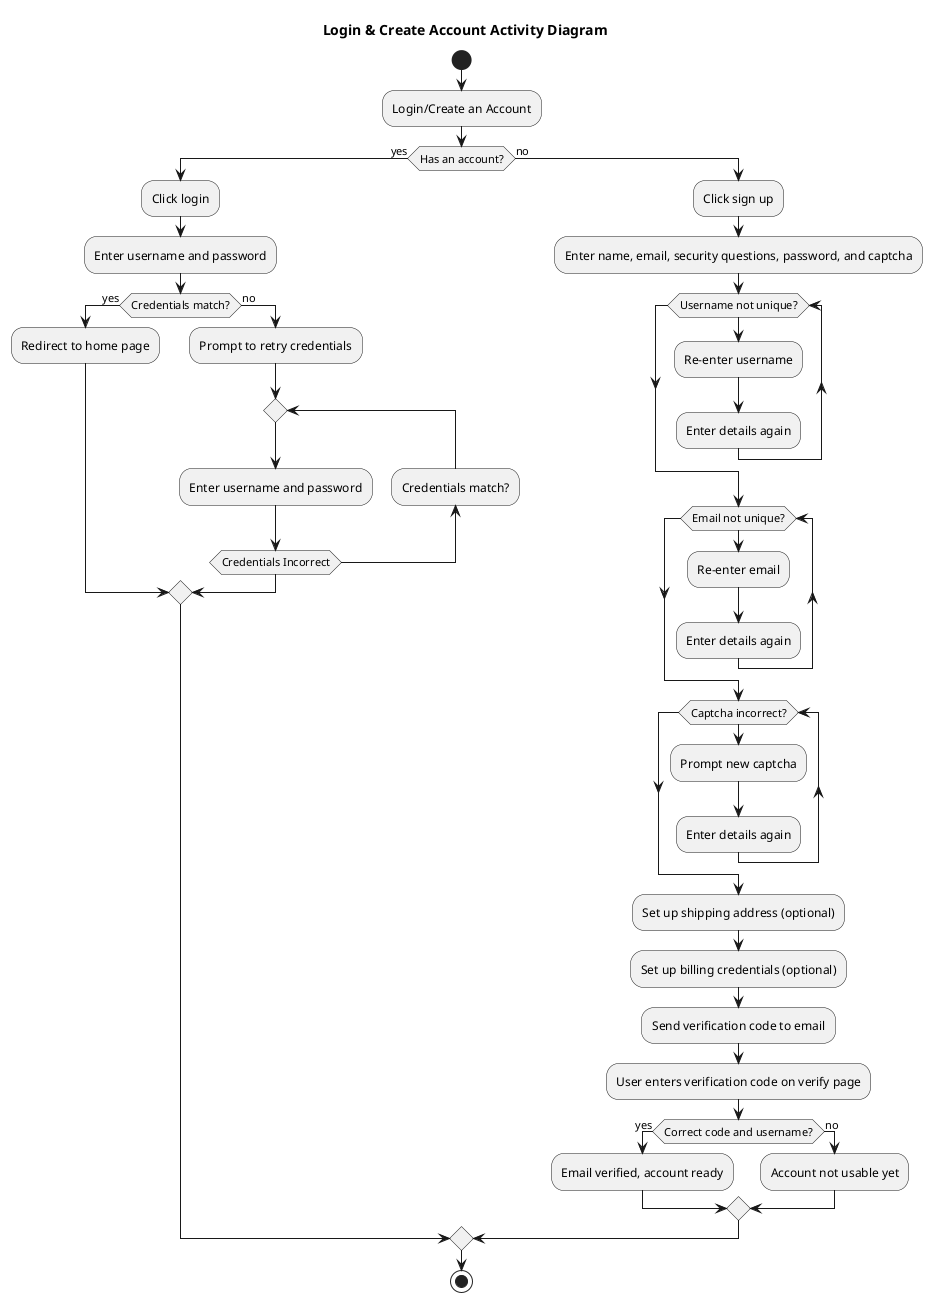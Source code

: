 @startuml
title Login & Create Account Activity Diagram
start

:Login/Create an Account;

if (Has an account?) then (yes)
  :Click login;
  :Enter username and password;
  if (Credentials match?) then (yes)
    :Redirect to home page;
  else (no)
    :Prompt to retry credentials;
    repeat
    :Enter username and password;
    backward:Credentials match?;
    repeat while (Credentials Incorrect)
  endif
else (no)
  :Click sign up;
  :Enter name, email, security questions, password, and captcha;
  while (Username not unique?)
    :Re-enter username;
    :Enter details again;
  endwhile
  while (Email not unique?)
    :Re-enter email;
    :Enter details again;
  endwhile
  while (Captcha incorrect?)
    :Prompt new captcha;
    :Enter details again;
  endwhile
  :Set up shipping address (optional);
  :Set up billing credentials (optional);
  :Send verification code to email;
  :User enters verification code on verify page;
  if (Correct code and username?) then (yes)
    :Email verified, account ready;
  else (no)
    :Account not usable yet;
  endif
endif

stop
@enduml
